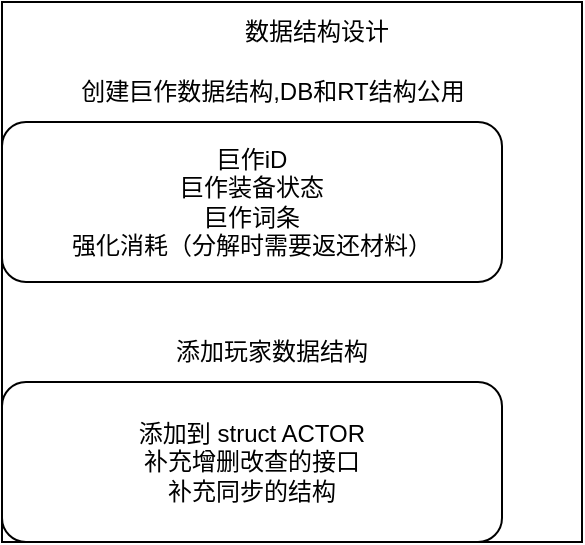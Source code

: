 <mxfile version="26.0.4">
  <diagram name="第 1 页" id="RtPFtg2yZ9OCVrg00MjC">
    <mxGraphModel dx="404" dy="1542" grid="1" gridSize="10" guides="1" tooltips="1" connect="1" arrows="1" fold="1" page="1" pageScale="1" pageWidth="827" pageHeight="1169" math="0" shadow="0">
      <root>
        <mxCell id="0" />
        <mxCell id="1" parent="0" />
        <mxCell id="OyX_vqqpmUJYmNwySUim-1" value="巨作iD&lt;div&gt;巨作装备状态&lt;/div&gt;&lt;div&gt;巨作词条&lt;/div&gt;&lt;div&gt;强化消耗（分解时需要返还材料）&lt;/div&gt;" style="rounded=1;whiteSpace=wrap;html=1;" vertex="1" parent="1">
          <mxGeometry y="30" width="250" height="80" as="geometry" />
        </mxCell>
        <mxCell id="OyX_vqqpmUJYmNwySUim-2" value="创建巨作数据结构,DB和RT结构公用" style="text;html=1;align=center;verticalAlign=middle;whiteSpace=wrap;rounded=0;" vertex="1" parent="1">
          <mxGeometry x="32.5" width="205" height="30" as="geometry" />
        </mxCell>
        <mxCell id="OyX_vqqpmUJYmNwySUim-3" value="添加到 struct ACTOR&lt;br&gt;&lt;div&gt;补充增删改查的接口&lt;/div&gt;&lt;div&gt;补充同步的结构&lt;/div&gt;" style="rounded=1;whiteSpace=wrap;html=1;" vertex="1" parent="1">
          <mxGeometry y="160" width="250" height="80" as="geometry" />
        </mxCell>
        <mxCell id="OyX_vqqpmUJYmNwySUim-4" value="添加玩家数据结构" style="text;html=1;align=center;verticalAlign=middle;whiteSpace=wrap;rounded=0;" vertex="1" parent="1">
          <mxGeometry x="60" y="130" width="150" height="30" as="geometry" />
        </mxCell>
        <mxCell id="OyX_vqqpmUJYmNwySUim-6" value="" style="rounded=0;whiteSpace=wrap;html=1;fillColor=none;" vertex="1" parent="1">
          <mxGeometry y="-30" width="290" height="270" as="geometry" />
        </mxCell>
        <mxCell id="OyX_vqqpmUJYmNwySUim-7" value="数据结构设计" style="text;html=1;align=center;verticalAlign=middle;whiteSpace=wrap;rounded=0;" vertex="1" parent="1">
          <mxGeometry x="105" y="-30" width="105" height="30" as="geometry" />
        </mxCell>
      </root>
    </mxGraphModel>
  </diagram>
</mxfile>
